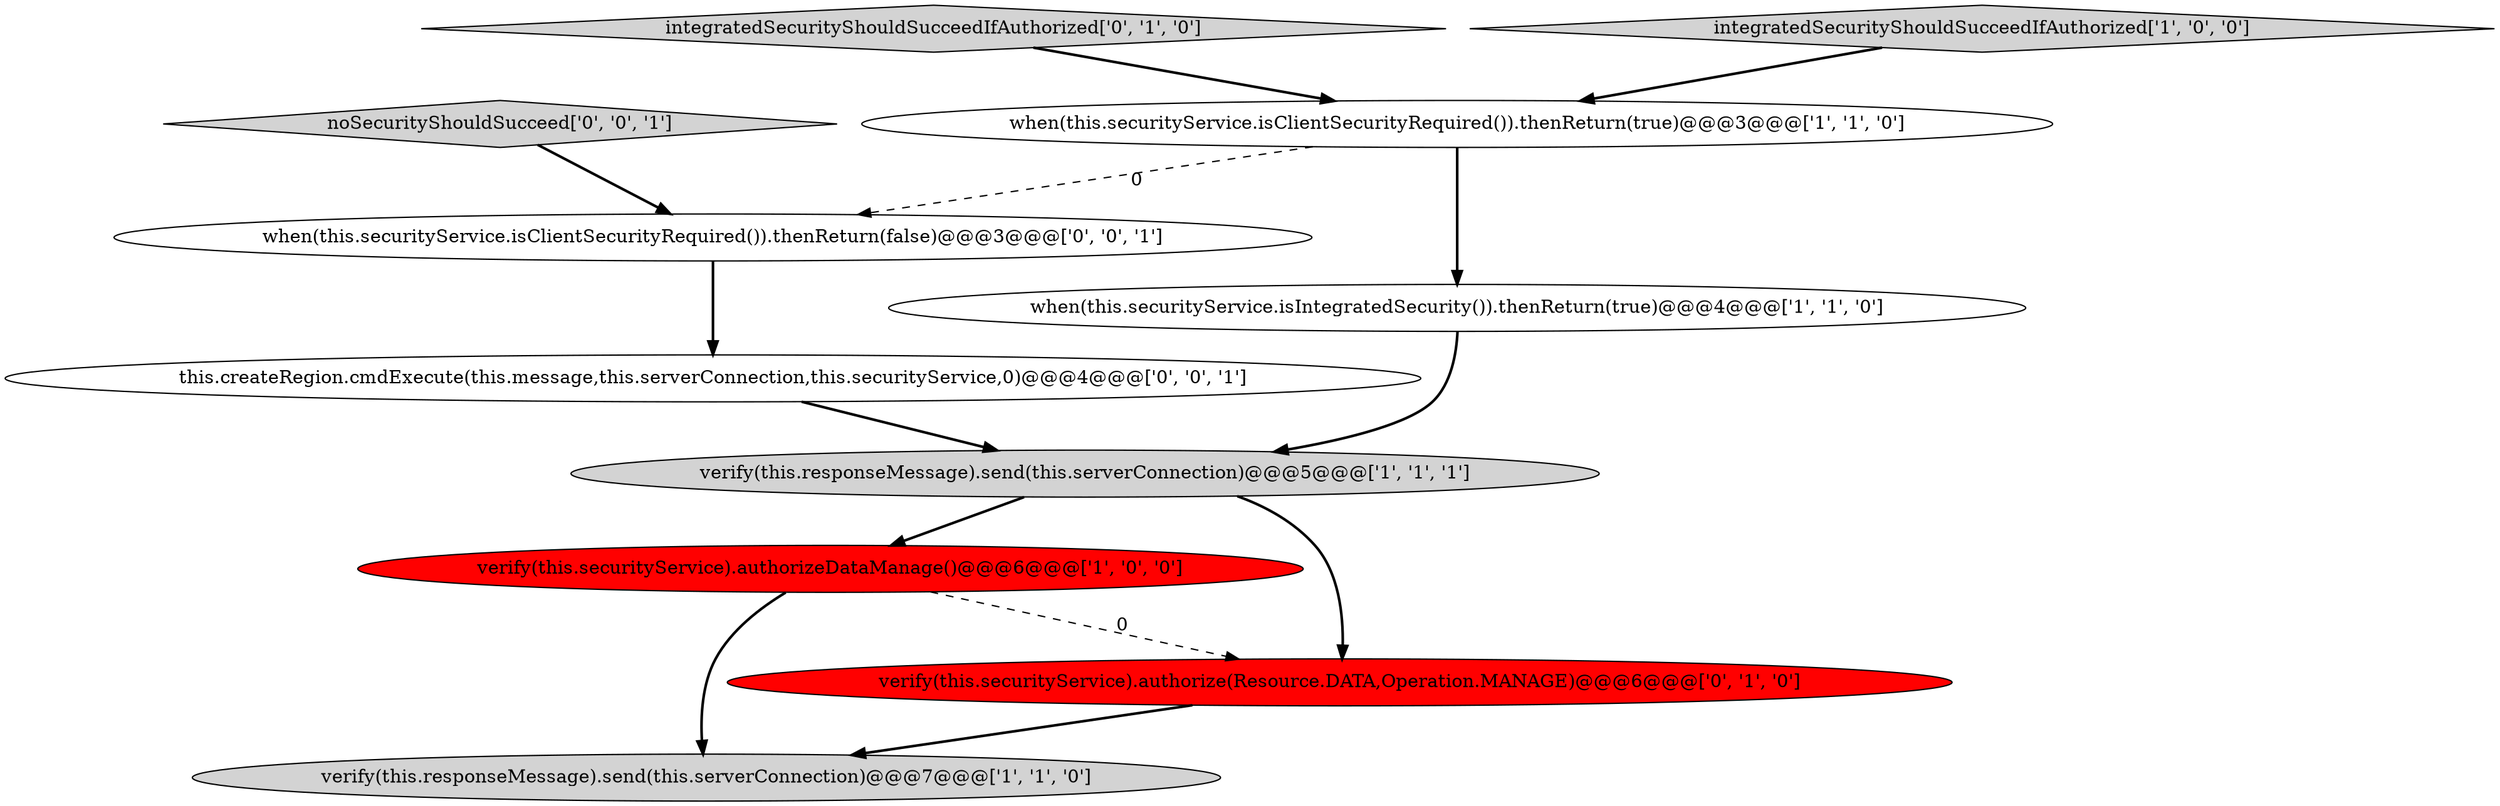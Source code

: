 digraph {
5 [style = filled, label = "verify(this.securityService).authorizeDataManage()@@@6@@@['1', '0', '0']", fillcolor = red, shape = ellipse image = "AAA1AAABBB1BBB"];
1 [style = filled, label = "verify(this.responseMessage).send(this.serverConnection)@@@5@@@['1', '1', '1']", fillcolor = lightgray, shape = ellipse image = "AAA0AAABBB1BBB"];
7 [style = filled, label = "integratedSecurityShouldSucceedIfAuthorized['0', '1', '0']", fillcolor = lightgray, shape = diamond image = "AAA0AAABBB2BBB"];
10 [style = filled, label = "this.createRegion.cmdExecute(this.message,this.serverConnection,this.securityService,0)@@@4@@@['0', '0', '1']", fillcolor = white, shape = ellipse image = "AAA0AAABBB3BBB"];
3 [style = filled, label = "integratedSecurityShouldSucceedIfAuthorized['1', '0', '0']", fillcolor = lightgray, shape = diamond image = "AAA0AAABBB1BBB"];
6 [style = filled, label = "verify(this.securityService).authorize(Resource.DATA,Operation.MANAGE)@@@6@@@['0', '1', '0']", fillcolor = red, shape = ellipse image = "AAA1AAABBB2BBB"];
4 [style = filled, label = "verify(this.responseMessage).send(this.serverConnection)@@@7@@@['1', '1', '0']", fillcolor = lightgray, shape = ellipse image = "AAA0AAABBB1BBB"];
8 [style = filled, label = "when(this.securityService.isClientSecurityRequired()).thenReturn(false)@@@3@@@['0', '0', '1']", fillcolor = white, shape = ellipse image = "AAA0AAABBB3BBB"];
9 [style = filled, label = "noSecurityShouldSucceed['0', '0', '1']", fillcolor = lightgray, shape = diamond image = "AAA0AAABBB3BBB"];
2 [style = filled, label = "when(this.securityService.isIntegratedSecurity()).thenReturn(true)@@@4@@@['1', '1', '0']", fillcolor = white, shape = ellipse image = "AAA0AAABBB1BBB"];
0 [style = filled, label = "when(this.securityService.isClientSecurityRequired()).thenReturn(true)@@@3@@@['1', '1', '0']", fillcolor = white, shape = ellipse image = "AAA0AAABBB1BBB"];
1->5 [style = bold, label=""];
3->0 [style = bold, label=""];
6->4 [style = bold, label=""];
8->10 [style = bold, label=""];
0->8 [style = dashed, label="0"];
7->0 [style = bold, label=""];
1->6 [style = bold, label=""];
5->6 [style = dashed, label="0"];
10->1 [style = bold, label=""];
9->8 [style = bold, label=""];
2->1 [style = bold, label=""];
5->4 [style = bold, label=""];
0->2 [style = bold, label=""];
}
